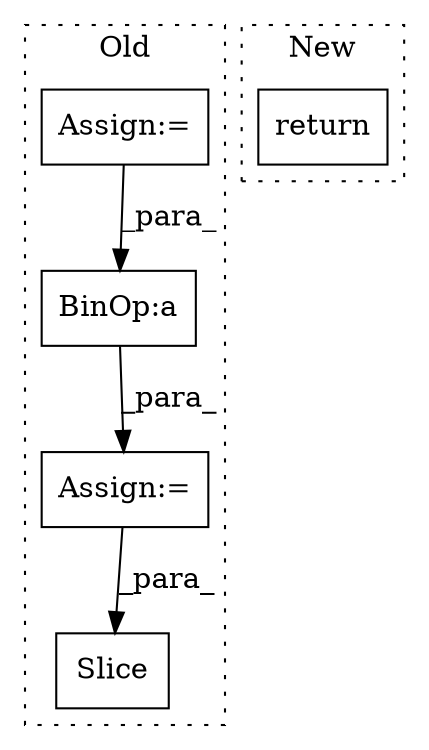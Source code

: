 digraph G {
subgraph cluster0 {
1 [label="Slice" a="80" s="424" l="10" shape="box"];
3 [label="BinOp:a" a="82" s="324" l="3" shape="box"];
4 [label="Assign:=" a="68" s="311" l="3" shape="box"];
5 [label="Assign:=" a="68" s="243" l="3" shape="box"];
label = "Old";
style="dotted";
}
subgraph cluster1 {
2 [label="return" a="93" s="217" l="7" shape="box"];
label = "New";
style="dotted";
}
3 -> 4 [label="_para_"];
4 -> 1 [label="_para_"];
5 -> 3 [label="_para_"];
}